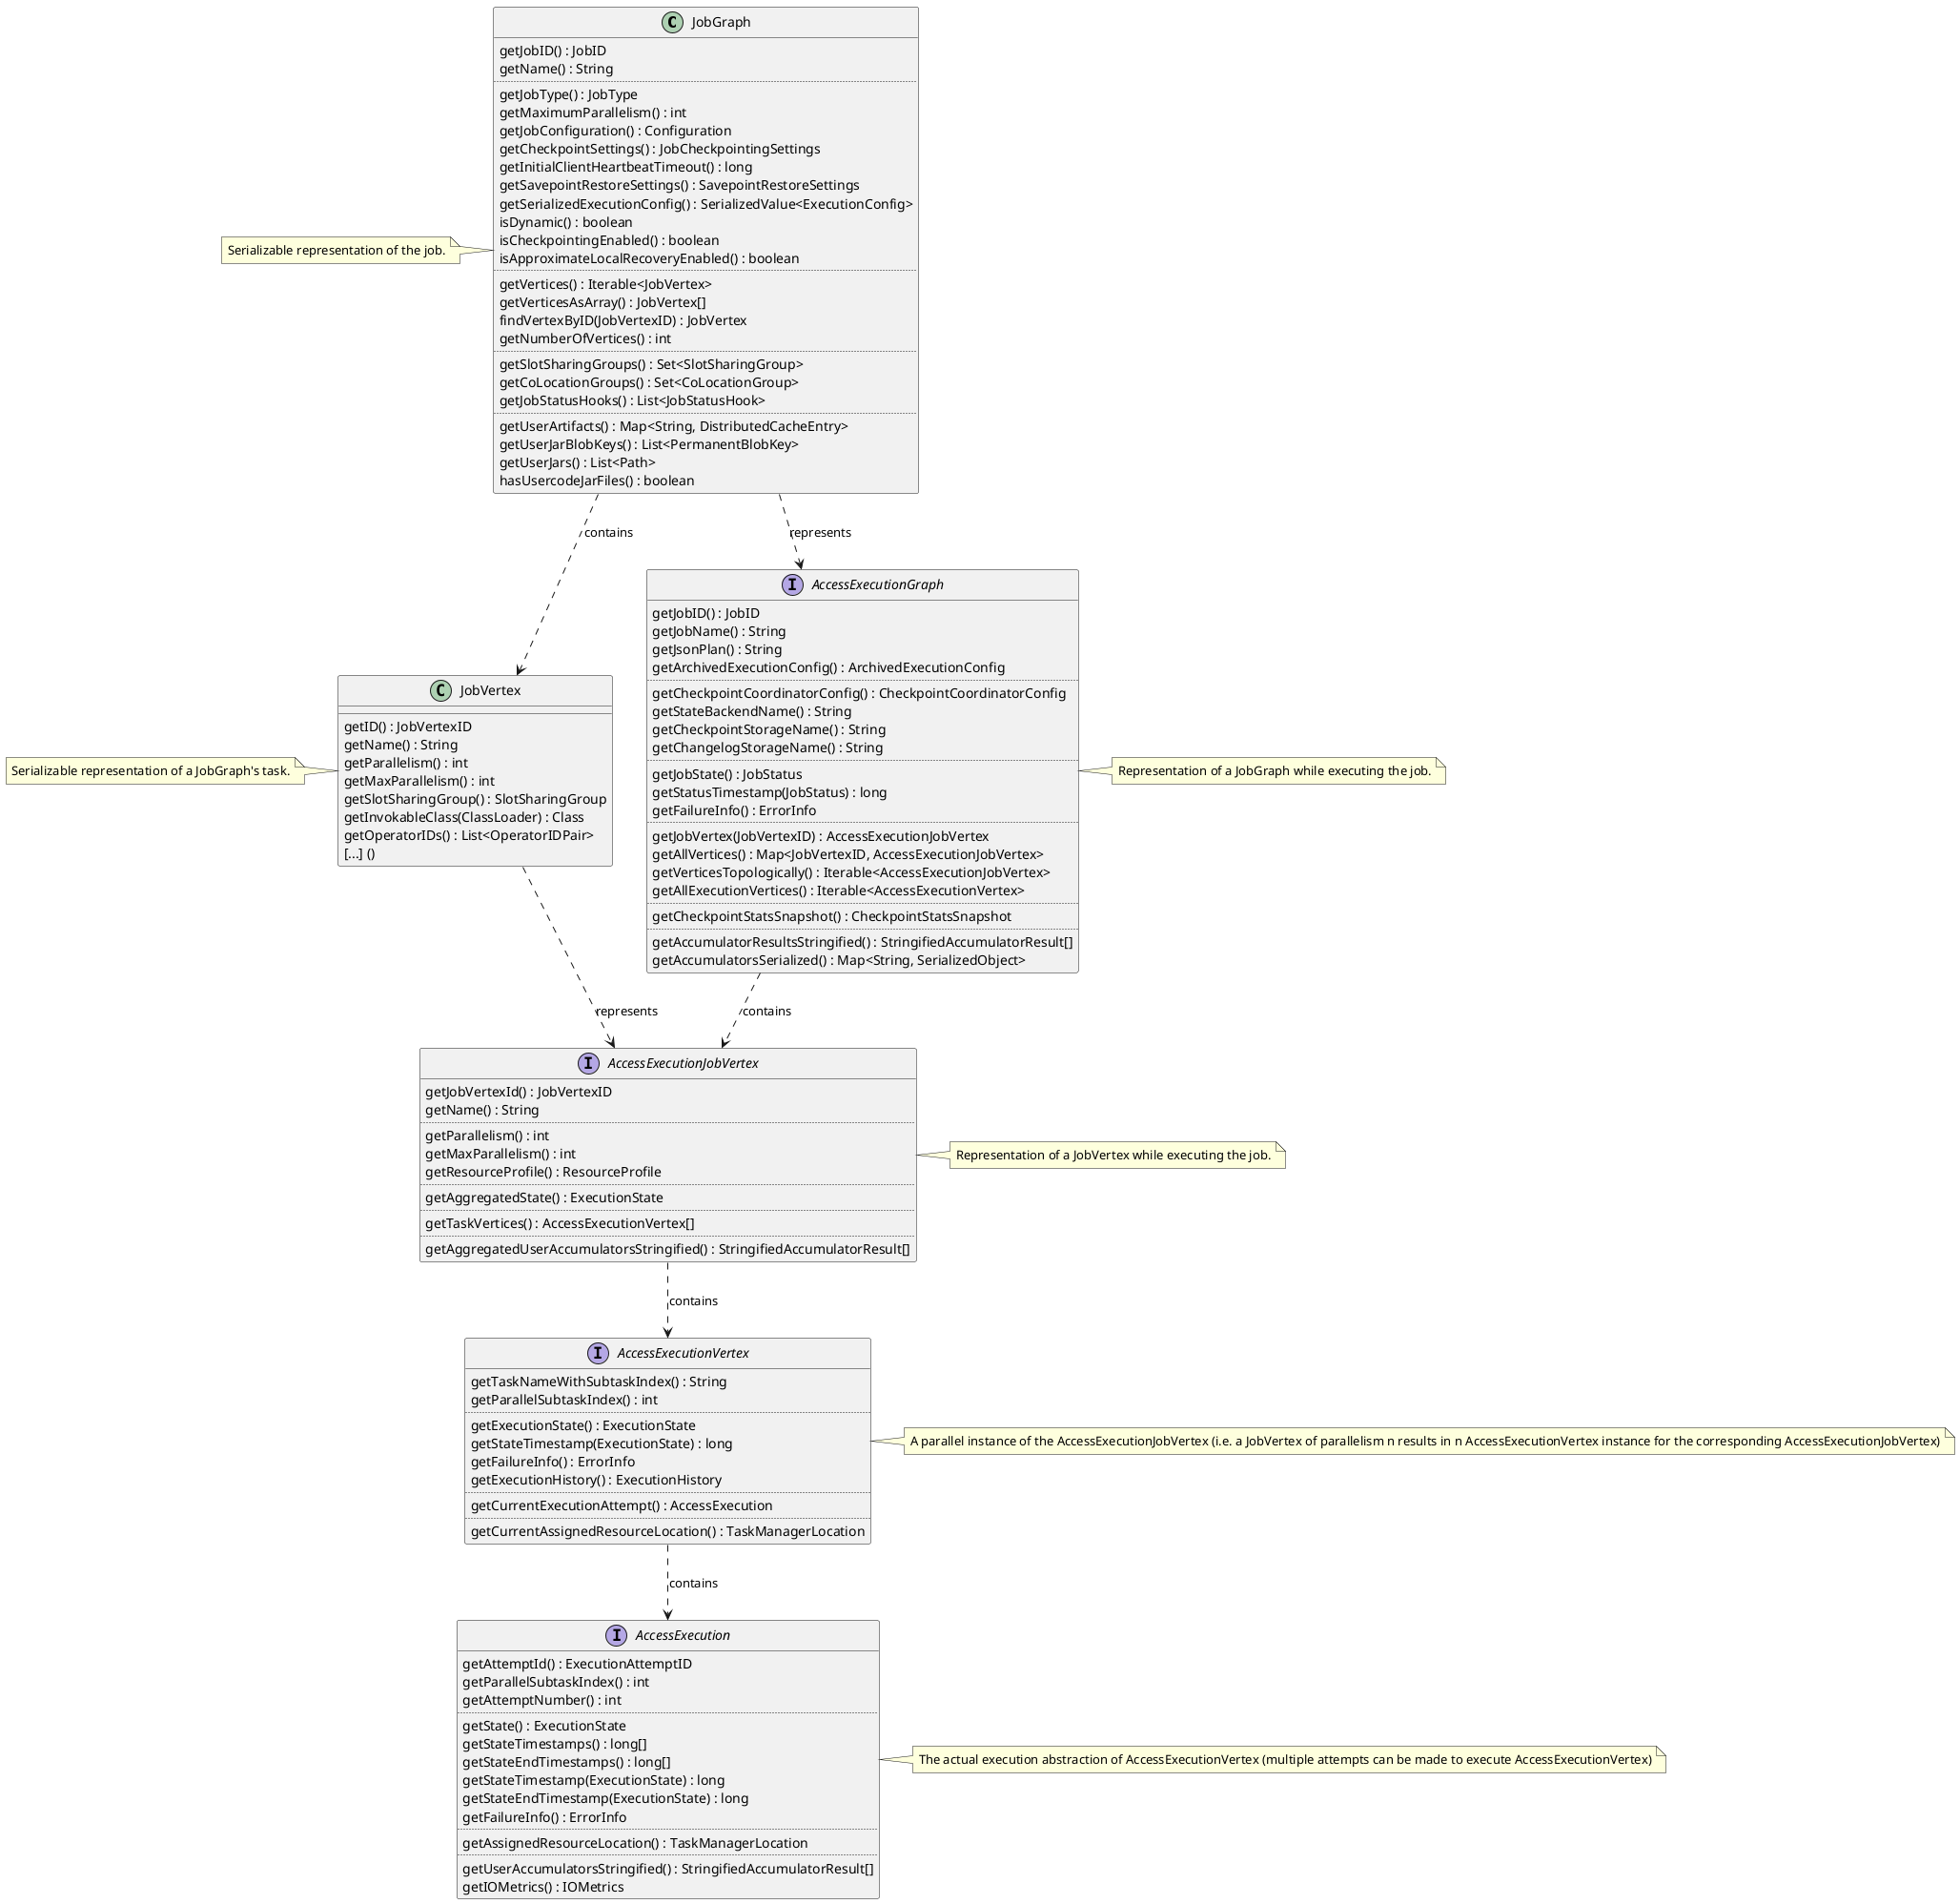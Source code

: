 @startuml
'https://plantuml.com/class-diagram

class JobGraph {
    getJobID() : JobID
    getName() : String
    ..
    getJobType() : JobType
    getMaximumParallelism() : int
    getJobConfiguration() : Configuration
    getCheckpointSettings() : JobCheckpointingSettings
    getInitialClientHeartbeatTimeout() : long
    getSavepointRestoreSettings() : SavepointRestoreSettings
    getSerializedExecutionConfig() : SerializedValue<ExecutionConfig>
    isDynamic() : boolean
    isCheckpointingEnabled() : boolean
    isApproximateLocalRecoveryEnabled() : boolean
    ..
    getVertices() : Iterable<JobVertex>
    getVerticesAsArray() : JobVertex[]
    findVertexByID(JobVertexID) : JobVertex
    getNumberOfVertices() : int
    ..
    getSlotSharingGroups() : Set<SlotSharingGroup>
    getCoLocationGroups() : Set<CoLocationGroup>
    getJobStatusHooks() : List<JobStatusHook>
    ..
    getUserArtifacts() : Map<String, DistributedCacheEntry>
    getUserJarBlobKeys() : List<PermanentBlobKey>
    getUserJars() : List<Path>
    hasUsercodeJarFiles() : boolean
}

class JobVertex {
    getID() : JobVertexID
    getName() : String
    getParallelism() : int
    getMaxParallelism() : int
    getSlotSharingGroup() : SlotSharingGroup
    getInvokableClass(ClassLoader) : Class
    getOperatorIDs() : List<OperatorIDPair>
    [...] ()
}
note left of JobVertex: Serializable representation of a JobGraph's task.

interface AccessExecutionGraph {
    getJobID() : JobID
    getJobName() : String
    getJsonPlan() : String
    getArchivedExecutionConfig() : ArchivedExecutionConfig
    ..
    getCheckpointCoordinatorConfig() : CheckpointCoordinatorConfig
    getStateBackendName() : String
    getCheckpointStorageName() : String
    getChangelogStorageName() : String
    ..
    getJobState() : JobStatus
    getStatusTimestamp(JobStatus) : long
    getFailureInfo() : ErrorInfo
    ..
    getJobVertex(JobVertexID) : AccessExecutionJobVertex
    getAllVertices() : Map<JobVertexID, AccessExecutionJobVertex>
    getVerticesTopologically() : Iterable<AccessExecutionJobVertex>
    getAllExecutionVertices() : Iterable<AccessExecutionVertex>
    ..
    getCheckpointStatsSnapshot() : CheckpointStatsSnapshot
    ..
    getAccumulatorResultsStringified() : StringifiedAccumulatorResult[]
    getAccumulatorsSerialized() : Map<String, SerializedObject>
}

interface AccessExecutionJobVertex {
    getJobVertexId() : JobVertexID
    getName() : String
    ..
    getParallelism() : int
    getMaxParallelism() : int
    getResourceProfile() : ResourceProfile
    ..
    getAggregatedState() : ExecutionState
    ..
    getTaskVertices() : AccessExecutionVertex[]
    ..
    getAggregatedUserAccumulatorsStringified() : StringifiedAccumulatorResult[]
}

interface AccessExecutionVertex {
    getTaskNameWithSubtaskIndex() : String
    getParallelSubtaskIndex() : int
    ..
    getExecutionState() : ExecutionState
    getStateTimestamp(ExecutionState) : long
    getFailureInfo() : ErrorInfo
    getExecutionHistory() : ExecutionHistory
    ..
    getCurrentExecutionAttempt() : AccessExecution
    ..
    getCurrentAssignedResourceLocation() : TaskManagerLocation
}

interface AccessExecution {
    getAttemptId() : ExecutionAttemptID
    getParallelSubtaskIndex() : int
    getAttemptNumber() : int
    ..
    getState() : ExecutionState
    getStateTimestamps() : long[]
    getStateEndTimestamps() : long[]
    getStateTimestamp(ExecutionState) : long
    getStateEndTimestamp(ExecutionState) : long
    getFailureInfo() : ErrorInfo
    ..
    getAssignedResourceLocation() : TaskManagerLocation
    ..
    getUserAccumulatorsStringified() : StringifiedAccumulatorResult[]
    getIOMetrics() : IOMetrics
}

note left of JobGraph: Serializable representation of the job.

note right of AccessExecutionGraph: Representation of a JobGraph while executing the job.
note right of AccessExecutionJobVertex: Representation of a JobVertex while executing the job.
note right of AccessExecutionVertex: A parallel instance of the AccessExecutionJobVertex (i.e. a JobVertex of parallelism n results in n AccessExecutionVertex instance for the corresponding AccessExecutionJobVertex)
note right of AccessExecution: The actual execution abstraction of AccessExecutionVertex (multiple attempts can be made to execute AccessExecutionVertex)

JobGraph ..> JobVertex : contains
AccessExecutionGraph ..> AccessExecutionJobVertex : contains
AccessExecutionJobVertex ..> AccessExecutionVertex : contains
AccessExecutionVertex ..> AccessExecution : contains

JobGraph ..> AccessExecutionGraph : represents
JobVertex ..> AccessExecutionJobVertex : represents

@enduml
